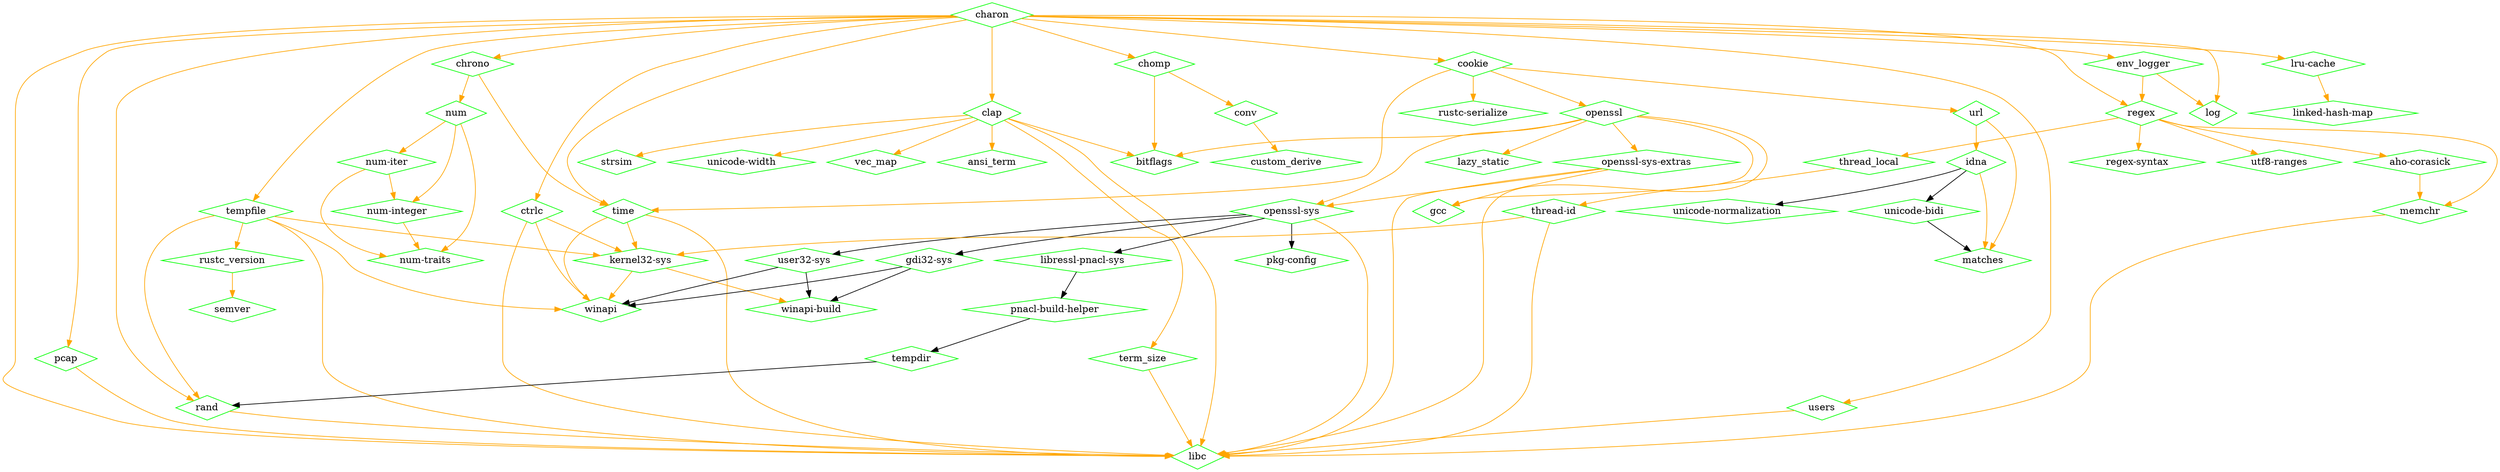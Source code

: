 digraph dependencies {
	N0[label="charon",shape=diamond,color=green];
	N1[label="chomp",shape=diamond,color=green];
	N2[label="chrono",shape=diamond,color=green];
	N3[label="clap",shape=diamond,color=green];
	N4[label="cookie",shape=diamond,color=green];
	N5[label="ctrlc",shape=diamond,color=green];
	N6[label="env_logger",shape=diamond,color=green];
	N7[label="libc",shape=diamond,color=green];
	N8[label="log",shape=diamond,color=green];
	N9[label="lru-cache",shape=diamond,color=green];
	N10[label="pcap",shape=diamond,color=green];
	N11[label="rand",shape=diamond,color=green];
	N12[label="regex",shape=diamond,color=green];
	N13[label="tempfile",shape=diamond,color=green];
	N14[label="time",shape=diamond,color=green];
	N15[label="users",shape=diamond,color=green];
	N16[label="aho-corasick",shape=diamond,color=green];
	N17[label="memchr",shape=diamond,color=green];
	N18[label="ansi_term",shape=diamond,color=green];
	N19[label="bitflags",shape=diamond,color=green];
	N20[label="conv",shape=diamond,color=green];
	N21[label="num",shape=diamond,color=green];
	N22[label="strsim",shape=diamond,color=green];
	N23[label="term_size",shape=diamond,color=green];
	N24[label="unicode-width",shape=diamond,color=green];
	N25[label="vec_map",shape=diamond,color=green];
	N26[label="custom_derive",shape=diamond,color=green];
	N27[label="openssl",shape=diamond,color=green];
	N28[label="rustc-serialize",shape=diamond,color=green];
	N29[label="url",shape=diamond,color=green];
	N30[label="kernel32-sys",shape=diamond,color=green];
	N31[label="winapi",shape=diamond,color=green];
	N32[label="gcc",shape=diamond,color=green];
	N33[label="gdi32-sys",shape=diamond,color=green];
	N34[label="winapi-build",shape=diamond,color=green];
	N35[label="idna",shape=diamond,color=green];
	N36[label="matches",shape=diamond,color=green];
	N37[label="unicode-bidi",shape=diamond,color=green];
	N38[label="unicode-normalization",shape=diamond,color=green];
	N39[label="lazy_static",shape=diamond,color=green];
	N40[label="libressl-pnacl-sys",shape=diamond,color=green];
	N41[label="pnacl-build-helper",shape=diamond,color=green];
	N42[label="linked-hash-map",shape=diamond,color=green];
	N43[label="num-integer",shape=diamond,color=green];
	N44[label="num-iter",shape=diamond,color=green];
	N45[label="num-traits",shape=diamond,color=green];
	N46[label="openssl-sys",shape=diamond,color=green];
	N47[label="openssl-sys-extras",shape=diamond,color=green];
	N48[label="pkg-config",shape=diamond,color=green];
	N49[label="user32-sys",shape=diamond,color=green];
	N50[label="tempdir",shape=diamond,color=green];
	N51[label="regex-syntax",shape=diamond,color=green];
	N52[label="thread_local",shape=diamond,color=green];
	N53[label="utf8-ranges",shape=diamond,color=green];
	N54[label="rustc_version",shape=diamond,color=green];
	N55[label="semver",shape=diamond,color=green];
	N56[label="thread-id",shape=diamond,color=green];
	N0 -> N1[label="",color=orange];
	N0 -> N2[label="",color=orange];
	N0 -> N3[label="",color=orange];
	N0 -> N4[label="",color=orange];
	N0 -> N5[label="",color=orange];
	N0 -> N6[label="",color=orange];
	N0 -> N7[label="",color=orange];
	N0 -> N8[label="",color=orange];
	N0 -> N9[label="",color=orange];
	N0 -> N10[label="",color=orange];
	N0 -> N11[label="",color=orange];
	N0 -> N12[label="",color=orange];
	N0 -> N13[label="",color=orange];
	N0 -> N14[label="",color=orange];
	N0 -> N15[label="",color=orange];
	N1 -> N19[label="",color=orange];
	N1 -> N20[label="",color=orange];
	N2 -> N14[label="",color=orange];
	N2 -> N21[label="",color=orange];
	N3 -> N7[label="",color=orange];
	N3 -> N18[label="",color=orange];
	N3 -> N19[label="",color=orange];
	N3 -> N22[label="",color=orange];
	N3 -> N23[label="",color=orange];
	N3 -> N24[label="",color=orange];
	N3 -> N25[label="",color=orange];
	N4 -> N14[label="",color=orange];
	N4 -> N27[label="",color=orange];
	N4 -> N28[label="",color=orange];
	N4 -> N29[label="",color=orange];
	N5 -> N7[label="",color=orange];
	N5 -> N30[label="",color=orange];
	N5 -> N31[label="",color=orange];
	N6 -> N8[label="",color=orange];
	N6 -> N12[label="",color=orange];
	N9 -> N42[label="",color=orange];
	N10 -> N7[label="",color=orange];
	N11 -> N7[label="",color=orange];
	N12 -> N16[label="",color=orange];
	N12 -> N17[label="",color=orange];
	N12 -> N51[label="",color=orange];
	N12 -> N52[label="",color=orange];
	N12 -> N53[label="",color=orange];
	N13 -> N7[label="",color=orange];
	N13 -> N11[label="",color=orange];
	N13 -> N30[label="",color=orange];
	N13 -> N31[label="",color=orange];
	N13 -> N54[label="",color=orange];
	N14 -> N7[label="",color=orange];
	N14 -> N30[label="",color=orange];
	N14 -> N31[label="",color=orange];
	N15 -> N7[label="",color=orange];
	N16 -> N17[label="",color=orange];
	N17 -> N7[label="",color=orange];
	N20 -> N26[label="",color=orange];
	N21 -> N43[label="",color=orange];
	N21 -> N44[label="",color=orange];
	N21 -> N45[label="",color=orange];
	N23 -> N7[label="",color=orange];
	N27 -> N7[label="",color=orange];
	N27 -> N19[label="",color=orange];
	N27 -> N32[label="",color=orange];
	N27 -> N39[label="",color=orange];
	N27 -> N46[label="",color=orange];
	N27 -> N47[label="",color=orange];
	N29 -> N35[label="",color=orange];
	N29 -> N36[label="",color=orange];
	N30 -> N31[label="",color=orange];
	N30 -> N34[label="",color=orange];
	N33 -> N31[label=""];
	N33 -> N34[label=""];
	N35 -> N36[label="",color=orange];
	N35 -> N37[label=""];
	N35 -> N38[label=""];
	N37 -> N36[label=""];
	N40 -> N41[label=""];
	N41 -> N50[label=""];
	N43 -> N45[label="",color=orange];
	N44 -> N43[label="",color=orange];
	N44 -> N45[label="",color=orange];
	N46 -> N7[label="",color=orange];
	N46 -> N33[label=""];
	N46 -> N40[label=""];
	N46 -> N48[label=""];
	N46 -> N49[label=""];
	N47 -> N7[label="",color=orange];
	N47 -> N32[label="",color=orange];
	N47 -> N46[label="",color=orange];
	N49 -> N31[label=""];
	N49 -> N34[label=""];
	N50 -> N11[label=""];
	N52 -> N56[label="",color=orange];
	N54 -> N55[label="",color=orange];
	N56 -> N7[label="",color=orange];
	N56 -> N30[label="",color=orange];
}
